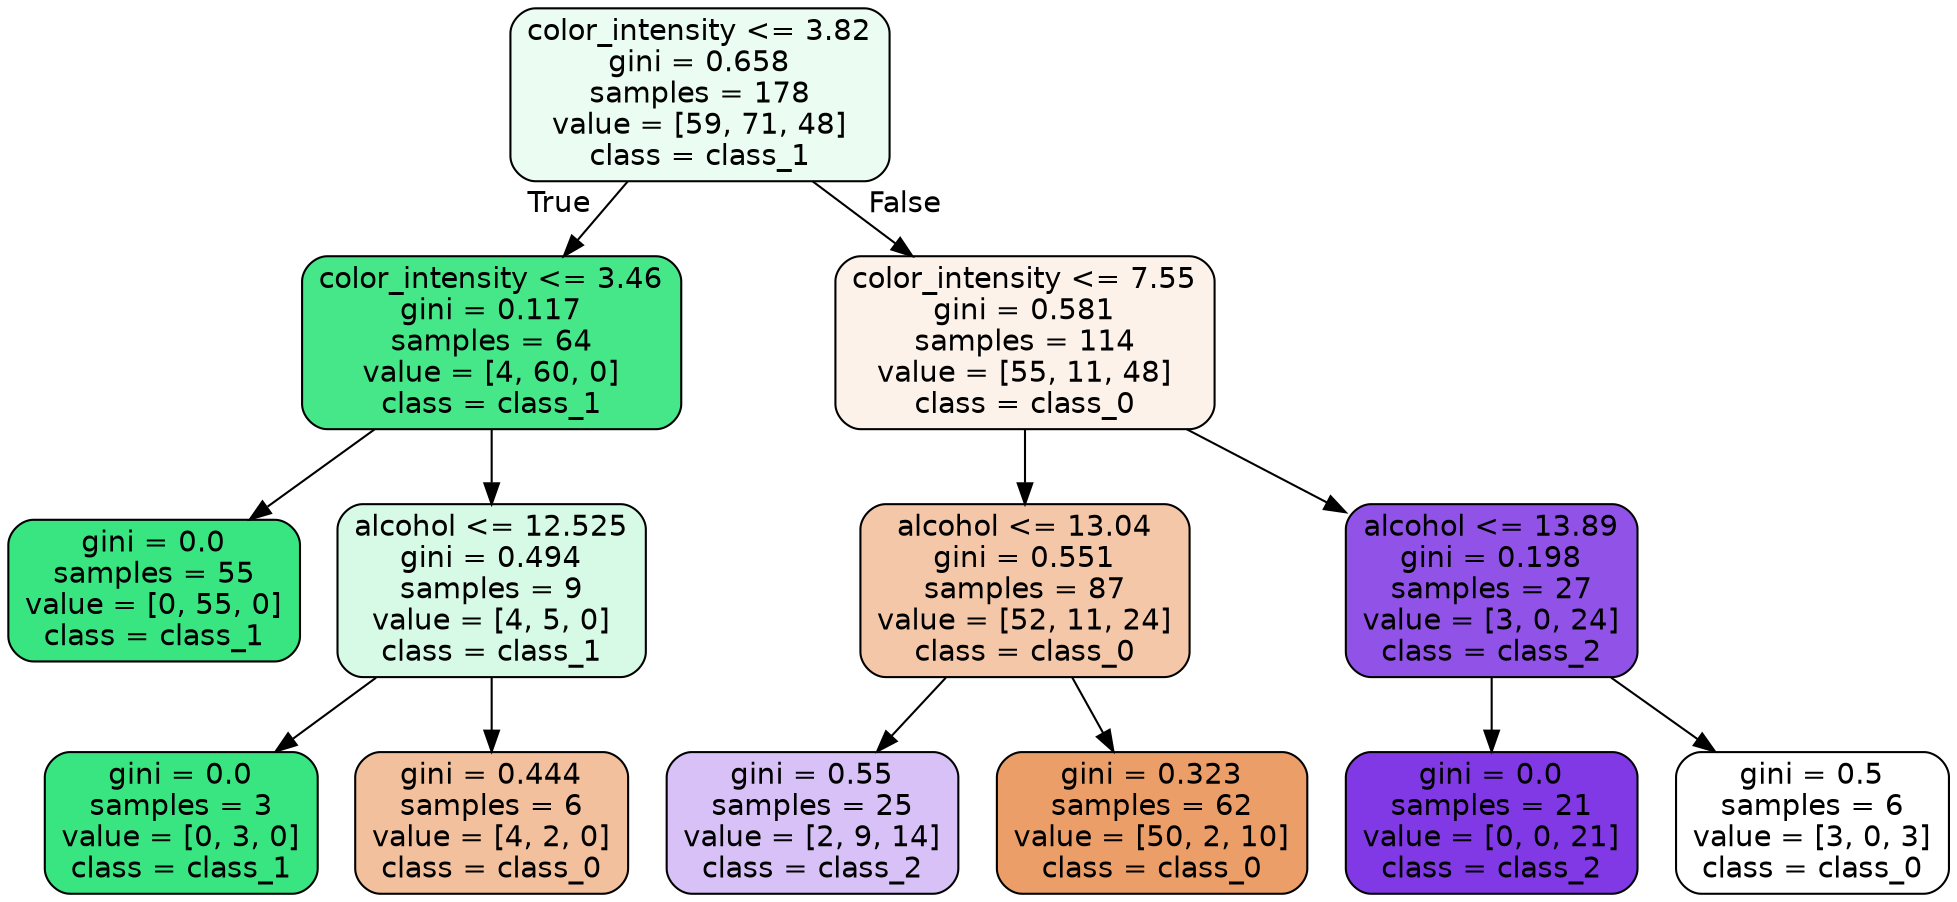 digraph Tree {
node [shape=box, style="filled, rounded", color="black", fontname="helvetica"] ;
edge [fontname="helvetica"] ;
0 [label="color_intensity <= 3.82\ngini = 0.658\nsamples = 178\nvalue = [59, 71, 48]\nclass = class_1", fillcolor="#ebfcf2"] ;
1 [label="color_intensity <= 3.46\ngini = 0.117\nsamples = 64\nvalue = [4, 60, 0]\nclass = class_1", fillcolor="#46e789"] ;
0 -> 1 [labeldistance=2.5, labelangle=45, headlabel="True"] ;
2 [label="gini = 0.0\nsamples = 55\nvalue = [0, 55, 0]\nclass = class_1", fillcolor="#39e581"] ;
1 -> 2 ;
3 [label="alcohol <= 12.525\ngini = 0.494\nsamples = 9\nvalue = [4, 5, 0]\nclass = class_1", fillcolor="#d7fae6"] ;
1 -> 3 ;
4 [label="gini = 0.0\nsamples = 3\nvalue = [0, 3, 0]\nclass = class_1", fillcolor="#39e581"] ;
3 -> 4 ;
5 [label="gini = 0.444\nsamples = 6\nvalue = [4, 2, 0]\nclass = class_0", fillcolor="#f2c09c"] ;
3 -> 5 ;
6 [label="color_intensity <= 7.55\ngini = 0.581\nsamples = 114\nvalue = [55, 11, 48]\nclass = class_0", fillcolor="#fcf2ea"] ;
0 -> 6 [labeldistance=2.5, labelangle=-45, headlabel="False"] ;
7 [label="alcohol <= 13.04\ngini = 0.551\nsamples = 87\nvalue = [52, 11, 24]\nclass = class_0", fillcolor="#f3c7a7"] ;
6 -> 7 ;
8 [label="gini = 0.55\nsamples = 25\nvalue = [2, 9, 14]\nclass = class_2", fillcolor="#d8c1f7"] ;
7 -> 8 ;
9 [label="gini = 0.323\nsamples = 62\nvalue = [50, 2, 10]\nclass = class_0", fillcolor="#eb9e67"] ;
7 -> 9 ;
10 [label="alcohol <= 13.89\ngini = 0.198\nsamples = 27\nvalue = [3, 0, 24]\nclass = class_2", fillcolor="#9152e8"] ;
6 -> 10 ;
11 [label="gini = 0.0\nsamples = 21\nvalue = [0, 0, 21]\nclass = class_2", fillcolor="#8139e5"] ;
10 -> 11 ;
12 [label="gini = 0.5\nsamples = 6\nvalue = [3, 0, 3]\nclass = class_0", fillcolor="#ffffff"] ;
10 -> 12 ;
}